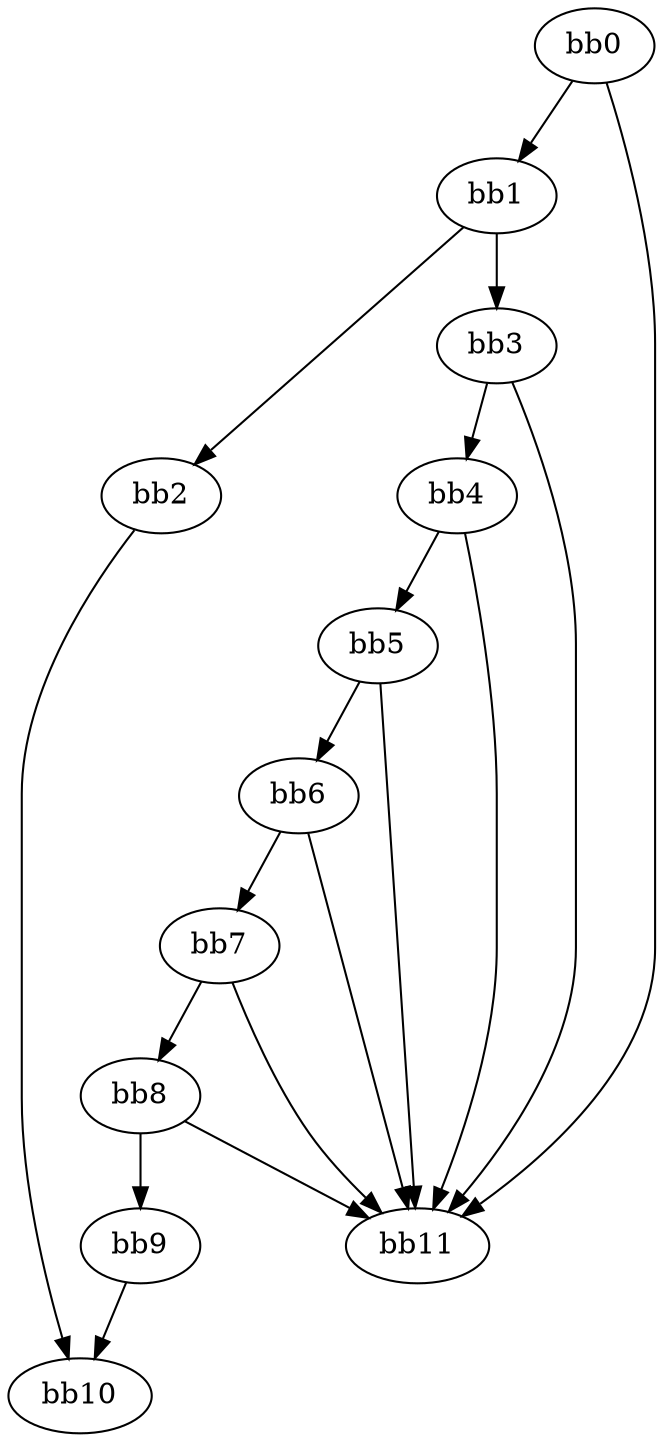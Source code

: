 digraph {
    0 [ label = "bb0\l" ]
    1 [ label = "bb1\l" ]
    2 [ label = "bb2\l" ]
    3 [ label = "bb3\l" ]
    4 [ label = "bb4\l" ]
    5 [ label = "bb5\l" ]
    6 [ label = "bb6\l" ]
    7 [ label = "bb7\l" ]
    8 [ label = "bb8\l" ]
    9 [ label = "bb9\l" ]
    10 [ label = "bb10\l" ]
    11 [ label = "bb11\l" ]
    0 -> 1 [ ]
    0 -> 11 [ ]
    1 -> 2 [ ]
    1 -> 3 [ ]
    2 -> 10 [ ]
    3 -> 4 [ ]
    3 -> 11 [ ]
    4 -> 5 [ ]
    4 -> 11 [ ]
    5 -> 6 [ ]
    5 -> 11 [ ]
    6 -> 7 [ ]
    6 -> 11 [ ]
    7 -> 8 [ ]
    7 -> 11 [ ]
    8 -> 9 [ ]
    8 -> 11 [ ]
    9 -> 10 [ ]
}

